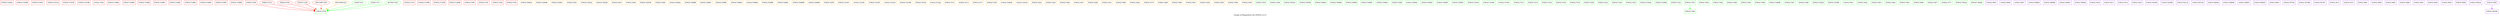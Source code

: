 strict digraph "" {
	graph [bb="0,0,19783,131",
		label="Graph of Requisites for (ENGL) (11)",
		lheight=0.21,
		lp="9891.5,11.5",
		lwidth=3.58
	];
	node [label="\N"];
	"ENGL*100A"	[color=red,
		height=0.5,
		pos="51.5,113",
		shape=box,
		width=1.4306];
	"ENGL*100B"	[color=red,
		height=0.5,
		pos="173.5,113",
		shape=box,
		width=1.4444];
	"ENGL*100C"	[color=red,
		height=0.5,
		pos="295.5,113",
		shape=box,
		width=1.4444];
	"ENGL*101A"	[color=red,
		height=0.5,
		pos="417.5,113",
		shape=box,
		width=1.4306];
	"ENGL*101B"	[color=red,
		height=0.5,
		pos="539.5,113",
		shape=box,
		width=1.4444];
	"ENGL*103B"	[color=red,
		height=0.5,
		pos="661.5,113",
		shape=box,
		width=1.4444];
	"ENGL*104"	[color=red,
		height=0.5,
		pos="778.5,113",
		shape=box,
		width=1.2917];
	"ENGL*108A"	[color=red,
		height=0.5,
		pos="894.5,113",
		shape=box,
		width=1.4306];
	"ENGL*108B"	[color=red,
		height=0.5,
		pos="1016.5,113",
		shape=box,
		width=1.4444];
	"ENGL*108D"	[color=red,
		height=0.5,
		pos="1138.5,113",
		shape=box,
		width=1.4444];
	"ENGL*108E"	[color=red,
		height=0.5,
		pos="1260.5,113",
		shape=box,
		width=1.4444];
	"ENGL*108F"	[color=red,
		height=0.5,
		pos="1382.5,113",
		shape=box,
		width=1.4306];
	"ENGL*108G"	[color=red,
		height=0.5,
		pos="1504.5,113",
		shape=box,
		width=1.4444];
	"ENGL*108P"	[color=red,
		height=0.5,
		pos="1626.5,113",
		shape=box,
		width=1.4306];
	"ENGL*108T"	[color=red,
		height=0.5,
		pos="1747.5,113",
		shape=box,
		width=1.4167];
	"ENGL*108X"	[color=red,
		height=0.5,
		pos="1868.5,113",
		shape=box,
		width=1.4306];
	"ENGL*109"	[color=red,
		height=0.5,
		pos="1984.5,113",
		shape=box,
		width=1.2917];
	"ENGL*378"	[color=green,
		height=0.5,
		pos="2537.5,41",
		shape=box,
		width=1.2917];
	"ENGL*109" -> "ENGL*378"	[color=red,
		pos="e,2490.8,44.043 2031.1,97.141 2034.3,96.352 2037.4,95.627 2040.5,95 2198.1,62.979 2387.9,49.545 2480.8,44.567"];
	"ENGL*119"	[color=red,
		height=0.5,
		pos="3234.5,113",
		shape=box,
		width=1.2917];
	"ENGL*129R"	[color=red,
		height=0.5,
		pos="3351.5,113",
		shape=box,
		width=1.4444];
	"ENGL*132R"	[color=red,
		height=0.5,
		pos="3473.5,113",
		shape=box,
		width=1.4444];
	"ENGL*140R"	[color=red,
		height=0.5,
		pos="3595.5,113",
		shape=box,
		width=1.4444];
	"ENGL*190"	[color=red,
		height=0.5,
		pos="3712.5,113",
		shape=box,
		width=1.2917];
	"ENGL*191"	[color=red,
		height=0.5,
		pos="3823.5,113",
		shape=box,
		width=1.2917];
	"ENGL*192"	[color=red,
		height=0.5,
		pos="3934.5,113",
		shape=box,
		width=1.2917];
	"ENGL*193"	[color=red,
		height=0.5,
		pos="4045.5,113",
		shape=box,
		width=1.2917];
	"ENGL*200A"	[color=orange,
		height=0.5,
		pos="4161.5,113",
		shape=box,
		width=1.4306];
	"ENGL*200B"	[color=orange,
		height=0.5,
		pos="4283.5,113",
		shape=box,
		width=1.4444];
	"ENGL*200C"	[color=orange,
		height=0.5,
		pos="4405.5,113",
		shape=box,
		width=1.4444];
	"ENGL*201"	[color=orange,
		height=0.5,
		pos="4522.5,113",
		shape=box,
		width=1.2917];
	"ENGL*202A"	[color=orange,
		height=0.5,
		pos="4638.5,113",
		shape=box,
		width=1.4306];
	"ENGL*202B"	[color=orange,
		height=0.5,
		pos="4760.5,113",
		shape=box,
		width=1.4444];
	"ENGL*203"	[color=orange,
		height=0.5,
		pos="4877.5,113",
		shape=box,
		width=1.2917];
	"ENGL*204"	[color=orange,
		height=0.5,
		pos="4988.5,113",
		shape=box,
		width=1.2917];
	"ENGL*205R"	[color=orange,
		height=0.5,
		pos="5105.5,113",
		shape=box,
		width=1.4444];
	"ENGL*206"	[color=orange,
		height=0.5,
		pos="5222.5,113",
		shape=box,
		width=1.2917];
	"ENGL*208A"	[color=orange,
		height=0.5,
		pos="5338.5,113",
		shape=box,
		width=1.4306];
	"ENGL*208B"	[color=orange,
		height=0.5,
		pos="5460.5,113",
		shape=box,
		width=1.4444];
	"ENGL*208C"	[color=orange,
		height=0.5,
		pos="5582.5,113",
		shape=box,
		width=1.4444];
	"ENGL*208E"	[color=orange,
		height=0.5,
		pos="5704.5,113",
		shape=box,
		width=1.4444];
	"ENGL*208G"	[color=orange,
		height=0.5,
		pos="5826.5,113",
		shape=box,
		width=1.4444];
	"ENGL*208H"	[color=orange,
		height=0.5,
		pos="5949.5,113",
		shape=box,
		width=1.4583];
	"ENGL*208K"	[color=orange,
		height=0.5,
		pos="6072.5,113",
		shape=box,
		width=1.4444];
	"ENGL*208L"	[color=orange,
		height=0.5,
		pos="6193.5,113",
		shape=box,
		width=1.4167];
	"ENGL*208M"	[color=orange,
		height=0.5,
		pos="6316.5,113",
		shape=box,
		width=1.4861];
	"ENGL*208N"	[color=orange,
		height=0.5,
		pos="6440.5,113",
		shape=box,
		width=1.4583];
	"ENGL*209"	[color=orange,
		height=0.5,
		pos="6557.5,113",
		shape=box,
		width=1.2917];
	"ENGL*210C"	[color=orange,
		height=0.5,
		pos="6674.5,113",
		shape=box,
		width=1.4444];
	"ENGL*210E"	[color=orange,
		height=0.5,
		pos="6796.5,113",
		shape=box,
		width=1.4444];
	"ENGL*210F"	[color=orange,
		height=0.5,
		pos="6918.5,113",
		shape=box,
		width=1.4306];
	"ENGL*210G"	[color=orange,
		height=0.5,
		pos="7040.5,113",
		shape=box,
		width=1.4444];
	"ENGL*210H"	[color=orange,
		height=0.5,
		pos="7163.5,113",
		shape=box,
		width=1.4583];
	"ENGL*210I"	[color=orange,
		height=0.5,
		pos="7283.5,113",
		shape=box,
		width=1.3611];
	"ENGL*210J"	[color=orange,
		height=0.5,
		pos="7399.5,113",
		shape=box,
		width=1.3611];
	"ENGL*211"	[color=orange,
		height=0.5,
		pos="7513.5,113",
		shape=box,
		width=1.2917];
	"ENGL*213"	[color=orange,
		height=0.5,
		pos="7624.5,113",
		shape=box,
		width=1.2917];
	"ENGL*217"	[color=orange,
		height=0.5,
		pos="7735.5,113",
		shape=box,
		width=1.2917];
	"ENGL*230"	[color=orange,
		height=0.5,
		pos="7846.5,113",
		shape=box,
		width=1.2917];
	"ENGL*240R"	[color=orange,
		height=0.5,
		pos="7963.5,113",
		shape=box,
		width=1.4444];
	"ENGL*241R"	[color=orange,
		height=0.5,
		pos="8085.5,113",
		shape=box,
		width=1.4444];
	"ENGL*242"	[color=orange,
		height=0.5,
		pos="8202.5,113",
		shape=box,
		width=1.2917];
	"ENGL*243"	[color=orange,
		height=0.5,
		pos="8313.5,113",
		shape=box,
		width=1.2917];
	"ENGL*244"	[color=orange,
		height=0.5,
		pos="8424.5,113",
		shape=box,
		width=1.2917];
	"ENGL*247"	[color=orange,
		height=0.5,
		pos="8535.5,113",
		shape=box,
		width=1.2917];
	"ENGL*248"	[color=orange,
		height=0.5,
		pos="8646.5,113",
		shape=box,
		width=1.2917];
	"ENGL*251"	[color=orange,
		height=0.5,
		pos="8757.5,113",
		shape=box,
		width=1.2917];
	"ENGL*260"	[color=orange,
		height=0.5,
		pos="8868.5,113",
		shape=box,
		width=1.2917];
	"ENGL*262"	[color=orange,
		height=0.5,
		pos="8979.5,113",
		shape=box,
		width=1.2917];
	"ENGL*275"	[color=orange,
		height=0.5,
		pos="9090.5,113",
		shape=box,
		width=1.2917];
	"ENGL*280"	[color=orange,
		height=0.5,
		pos="9201.5,113",
		shape=box,
		width=1.2917];
	"ENGL*290"	[color=orange,
		height=0.5,
		pos="9312.5,113",
		shape=box,
		width=1.2917];
	"ENGL*291"	[color=orange,
		height=0.5,
		pos="9423.5,113",
		shape=box,
		width=1.2917];
	"ENGL*292"	[color=orange,
		height=0.5,
		pos="9534.5,113",
		shape=box,
		width=1.2917];
	"ENGL*293"	[color=orange,
		height=0.5,
		pos="9645.5,113",
		shape=box,
		width=1.2917];
	"ENGL*294"	[color=orange,
		height=0.5,
		pos="9756.5,113",
		shape=box,
		width=1.2917];
	"ENGL*295"	[color=orange,
		height=0.5,
		pos="9867.5,113",
		shape=box,
		width=1.2917];
	"ENGL*303"	[color=green,
		height=0.5,
		pos="9978.5,113",
		shape=box,
		width=1.2917];
	"ENGL*304"	[color=green,
		height=0.5,
		pos="10090,113",
		shape=box,
		width=1.2917];
	"ENGL*305A"	[color=green,
		height=0.5,
		pos="10206,113",
		shape=box,
		width=1.4306];
	"ENGL*305B"	[color=green,
		height=0.5,
		pos="10328,113",
		shape=box,
		width=1.4444];
	"ENGL*306A"	[color=green,
		height=0.5,
		pos="10450,113",
		shape=box,
		width=1.4306];
	"ENGL*306B"	[color=green,
		height=0.5,
		pos="10572,113",
		shape=box,
		width=1.4444];
	"ENGL*306D"	[color=green,
		height=0.5,
		pos="10694,113",
		shape=box,
		width=1.4444];
	"ENGL*306F"	[color=green,
		height=0.5,
		pos="10816,113",
		shape=box,
		width=1.4306];
	"ENGL*306G"	[color=green,
		height=0.5,
		pos="10938,113",
		shape=box,
		width=1.4444];
	"ENGL*308"	[color=green,
		height=0.5,
		pos="11054,113",
		shape=box,
		width=1.2917];
	"ENGL*309A"	[color=green,
		height=0.5,
		pos="11170,113",
		shape=box,
		width=1.4306];
	"ENGL*309C"	[color=green,
		height=0.5,
		pos="11292,113",
		shape=box,
		width=1.4444];
	"ENGL*309E"	[color=green,
		height=0.5,
		pos="11414,113",
		shape=box,
		width=1.4444];
	"ENGL*309G"	[color=green,
		height=0.5,
		pos="11536,113",
		shape=box,
		width=1.4444];
	"ENGL*310A"	[color=green,
		height=0.5,
		pos="11658,113",
		shape=box,
		width=1.4306];
	"ENGL*310B"	[color=green,
		height=0.5,
		pos="11780,113",
		shape=box,
		width=1.4444];
	"ENGL*310C"	[color=green,
		height=0.5,
		pos="11902,113",
		shape=box,
		width=1.4444];
	"ENGL*313"	[color=green,
		height=0.5,
		pos="12020,113",
		shape=box,
		width=1.2917];
	"ENGL*315"	[color=green,
		height=0.5,
		pos="12130,113",
		shape=box,
		width=1.2917];
	"ENGL*316"	[color=green,
		height=0.5,
		pos="12242,113",
		shape=box,
		width=1.2917];
	"ENGL*318"	[color=green,
		height=0.5,
		pos="12352,113",
		shape=box,
		width=1.2917];
	"ENGL*319"	[color=green,
		height=0.5,
		pos="12464,113",
		shape=box,
		width=1.2917];
	"ENGL*320"	[color=green,
		height=0.5,
		pos="12574,113",
		shape=box,
		width=1.2917];
	"ENGL*322"	[color=green,
		height=0.5,
		pos="12686,113",
		shape=box,
		width=1.2917];
	"ENGL*324"	[color=green,
		height=0.5,
		pos="12796,113",
		shape=box,
		width=1.2917];
	"ENGL*325"	[color=green,
		height=0.5,
		pos="12908,113",
		shape=box,
		width=1.2917];
	"ENGL*330A"	[color=green,
		height=0.5,
		pos="13024,113",
		shape=box,
		width=1.4306];
	"ENGL*330B"	[color=green,
		height=0.5,
		pos="13146,113",
		shape=box,
		width=1.4444];
	"ENGL*332"	[color=green,
		height=0.5,
		pos="13262,113",
		shape=box,
		width=1.2917];
	"ENGL*335"	[color=green,
		height=0.5,
		pos="13374,113",
		shape=box,
		width=1.2917];
	"ENGL*336"	[color=green,
		height=0.5,
		pos="13374,41",
		shape=box,
		width=1.2917];
	"ENGL*335" -> "ENGL*336"	[color=green,
		pos="e,13374,59.104 13374,94.697 13374,86.983 13374,77.712 13374,69.112"];
	"ENGL*342"	[color=green,
		height=0.5,
		pos="13484,113",
		shape=box,
		width=1.2917];
	"ENGL*343"	[color=green,
		height=0.5,
		pos="13596,113",
		shape=box,
		width=1.2917];
	"ENGL*344"	[color=green,
		height=0.5,
		pos="13706,113",
		shape=box,
		width=1.2917];
	"ENGL*345"	[color=green,
		height=0.5,
		pos="13818,113",
		shape=box,
		width=1.2917];
	"ENGL*346"	[color=green,
		height=0.5,
		pos="13928,113",
		shape=box,
		width=1.2917];
	"ENGL*346R"	[color=green,
		height=0.5,
		pos="14046,113",
		shape=box,
		width=1.4444];
	"ENGL*347"	[color=green,
		height=0.5,
		pos="14162,113",
		shape=box,
		width=1.2917];
	"ENGL*348"	[color=green,
		height=0.5,
		pos="14274,113",
		shape=box,
		width=1.2917];
	"ENGL*350A"	[color=green,
		height=0.5,
		pos="14390,113",
		shape=box,
		width=1.4306];
	"ENGL*350B"	[color=green,
		height=0.5,
		pos="14512,113",
		shape=box,
		width=1.4444];
	"ENGL*361"	[color=green,
		height=0.5,
		pos="14628,113",
		shape=box,
		width=1.2917];
	"ENGL*362"	[color=green,
		height=0.5,
		pos="14740,113",
		shape=box,
		width=1.2917];
	"ENGL*363"	[color=green,
		height=0.5,
		pos="14850,113",
		shape=box,
		width=1.2917];
	"ENGL*364"	[color=green,
		height=0.5,
		pos="14962,113",
		shape=box,
		width=1.2917];
	"ENGL*365"	[color=green,
		height=0.5,
		pos="15072,113",
		shape=box,
		width=1.2917];
	"ENGL*366"	[color=green,
		height=0.5,
		pos="15184,113",
		shape=box,
		width=1.2917];
	"ENGL*367"	[color=green,
		height=0.5,
		pos="15294,113",
		shape=box,
		width=1.2917];
	"ENGL*371"	[color=green,
		height=0.5,
		pos="15406,113",
		shape=box,
		width=1.2917];
	"EMLS*101"	[color=red,
		height=0.5,
		pos="2110.5,113",
		width=1.6971];
	"EMLS*101" -> "ENGL*378"	[color=red,
		pos="e,2490.8,47.561 2154.8,100.6 2163.3,98.593 2172.2,96.63 2180.5,95 2285.9,74.43 2410.1,57.655 2480.7,48.808"];
	"EMLS*102"	[color=red,
		height=0.5,
		pos="2250.5,113",
		width=1.6971];
	"EMLS*102" -> "ENGL*378"	[color=red,
		pos="e,2490.8,53.388 2296,100.91 2346.1,88.678 2426.9,68.986 2481,55.776"];
	"ENGL*129"	[color=red,
		height=0.5,
		pos="2390.5,113",
		width=1.679];
	"ENGL*129" -> "ENGL*378"	[color=red,
		pos="e,2501.5,59.122 2421.3,97.326 2441.9,87.53 2469.3,74.484 2492.3,63.521"];
	"SPCOM*100"	[color=red,
		height=0.5,
		pos="2537.5,113",
		width=1.9137];
	"SPCOM*100" -> "ENGL*378"	[color=red,
		pos="e,2537.5,59.104 2537.5,94.697 2537.5,86.983 2537.5,77.712 2537.5,69.112"];
	"SPCOM*223"	[color=orange,
		height=0.5,
		pos="2693.5,113",
		width=1.9137];
	"SPCOM*223" -> "ENGL*378"	[color=orange,
		pos="e,2575.5,59.04 2660.4,97.155 2638.5,87.305 2609.3,74.226 2584.9,63.276"];
	"STAT*331"	[color=green,
		height=0.5,
		pos="2836.5,113",
		width=1.5526];
	"STAT*331" -> "ENGL*378"	[color=green,
		pos="e,2584.2,52.106 2794.9,100.91 2787.2,98.899 2779.1,96.852 2771.5,95 2711.1,80.254 2641.5,64.672 2594,54.25"];
	"STAT*371"	[color=green,
		height=0.5,
		pos="2966.5,113",
		width=1.5526];
	"STAT*371" -> "ENGL*378"	[color=green,
		pos="e,2584,47.096 2925.7,100.6 2917.7,98.573 2909.4,96.601 2901.5,95 2793.7,73.121 2666.1,56.687 2594.2,48.278"];
	"ACTSC*331"	[color=green,
		height=0.5,
		pos="3105.5,113",
		width=1.8054];
	"ACTSC*331" -> "ENGL*378"	[color=green,
		pos="e,2584.1,45.14 3058.7,100.36 3049.7,98.379 3040.3,96.484 3031.5,95 2874.2,68.596 2686.5,52.687 2594.3,45.886"];
	"ENGL*392A"	[color=green,
		height=0.5,
		pos="15522,113",
		shape=box,
		width=1.4306];
	"ENGL*392B"	[color=green,
		height=0.5,
		pos="15644,113",
		shape=box,
		width=1.4444];
	"ENGL*403"	[color=purple,
		height=0.5,
		pos="15760,113",
		shape=box,
		width=1.2917];
	"ENGL*406"	[color=purple,
		height=0.5,
		pos="15872,113",
		shape=box,
		width=1.2917];
	"ENGL*407"	[color=purple,
		height=0.5,
		pos="15982,113",
		shape=box,
		width=1.2917];
	"ENGL*408A"	[color=purple,
		height=0.5,
		pos="16098,113",
		shape=box,
		width=1.4306];
	"ENGL*408B"	[color=purple,
		height=0.5,
		pos="16220,113",
		shape=box,
		width=1.4444];
	"ENGL*408C"	[color=purple,
		height=0.5,
		pos="16342,113",
		shape=box,
		width=1.4444];
	"ENGL*409A"	[color=purple,
		height=0.5,
		pos="16464,113",
		shape=box,
		width=1.4306];
	"ENGL*410"	[color=purple,
		height=0.5,
		pos="16580,113",
		shape=box,
		width=1.2917];
	"ENGL*411"	[color=purple,
		height=0.5,
		pos="16692,113",
		shape=box,
		width=1.2917];
	"ENGL*412"	[color=purple,
		height=0.5,
		pos="16802,113",
		shape=box,
		width=1.2917];
	"ENGL*425"	[color=purple,
		height=0.5,
		pos="16914,113",
		shape=box,
		width=1.2917];
	"ENGL*430A"	[color=purple,
		height=0.5,
		pos="17030,113",
		shape=box,
		width=1.4306];
	"ENGL*430B"	[color=purple,
		height=0.5,
		pos="17152,113",
		shape=box,
		width=1.4444];
	"ENGL*451A"	[color=purple,
		height=0.5,
		pos="17274,113",
		shape=box,
		width=1.4306];
	"ENGL*451B"	[color=purple,
		height=0.5,
		pos="17396,113",
		shape=box,
		width=1.4444];
	"ENGL*460A"	[color=purple,
		height=0.5,
		pos="17518,113",
		shape=box,
		width=1.4306];
	"ENGL*460B"	[color=purple,
		height=0.5,
		pos="17640,113",
		shape=box,
		width=1.4444];
	"ENGL*460C"	[color=purple,
		height=0.5,
		pos="17762,113",
		shape=box,
		width=1.4444];
	"ENGL*460D"	[color=purple,
		height=0.5,
		pos="17884,113",
		shape=box,
		width=1.4444];
	"ENGL*463"	[color=purple,
		height=0.5,
		pos="18000,113",
		shape=box,
		width=1.2917];
	"ENGL*470A"	[color=purple,
		height=0.5,
		pos="18116,113",
		shape=box,
		width=1.4306];
	"ENGL*470B"	[color=purple,
		height=0.5,
		pos="18238,113",
		shape=box,
		width=1.4444];
	"ENGL*470C"	[color=purple,
		height=0.5,
		pos="18360,113",
		shape=box,
		width=1.4444];
	"ENGL*471"	[color=purple,
		height=0.5,
		pos="18478,113",
		shape=box,
		width=1.2917];
	"ENGL*472"	[color=purple,
		height=0.5,
		pos="18588,113",
		shape=box,
		width=1.2917];
	"ENGL*481"	[color=purple,
		height=0.5,
		pos="18700,113",
		shape=box,
		width=1.2917];
	"ENGL*484"	[color=purple,
		height=0.5,
		pos="18810,113",
		shape=box,
		width=1.2917];
	"ENGL*485"	[color=purple,
		height=0.5,
		pos="18922,113",
		shape=box,
		width=1.2917];
	"ENGL*486"	[color=purple,
		height=0.5,
		pos="19032,113",
		shape=box,
		width=1.2917];
	"ENGL*491"	[color=purple,
		height=0.5,
		pos="19144,113",
		shape=box,
		width=1.2917];
	"ENGL*492"	[color=purple,
		height=0.5,
		pos="19254,113",
		shape=box,
		width=1.2917];
	"ENGL*493"	[color=purple,
		height=0.5,
		pos="19366,113",
		shape=box,
		width=1.2917];
	"ENGL*494"	[color=purple,
		height=0.5,
		pos="19476,113",
		shape=box,
		width=1.2917];
	"ENGL*495A"	[color=purple,
		height=0.5,
		pos="19592,113",
		shape=box,
		width=1.4306];
	"ENGL*495B"	[color=purple,
		height=0.5,
		pos="19722,41",
		shape=box,
		width=1.4444];
	"ENGL*495"	[color=purple,
		height=0.5,
		pos="19722,113",
		width=1.679];
	"ENGL*495" -> "ENGL*495B"	[color=purple,
		pos="e,19722,59.104 19722,94.697 19722,86.983 19722,77.712 19722,69.112"];
}
